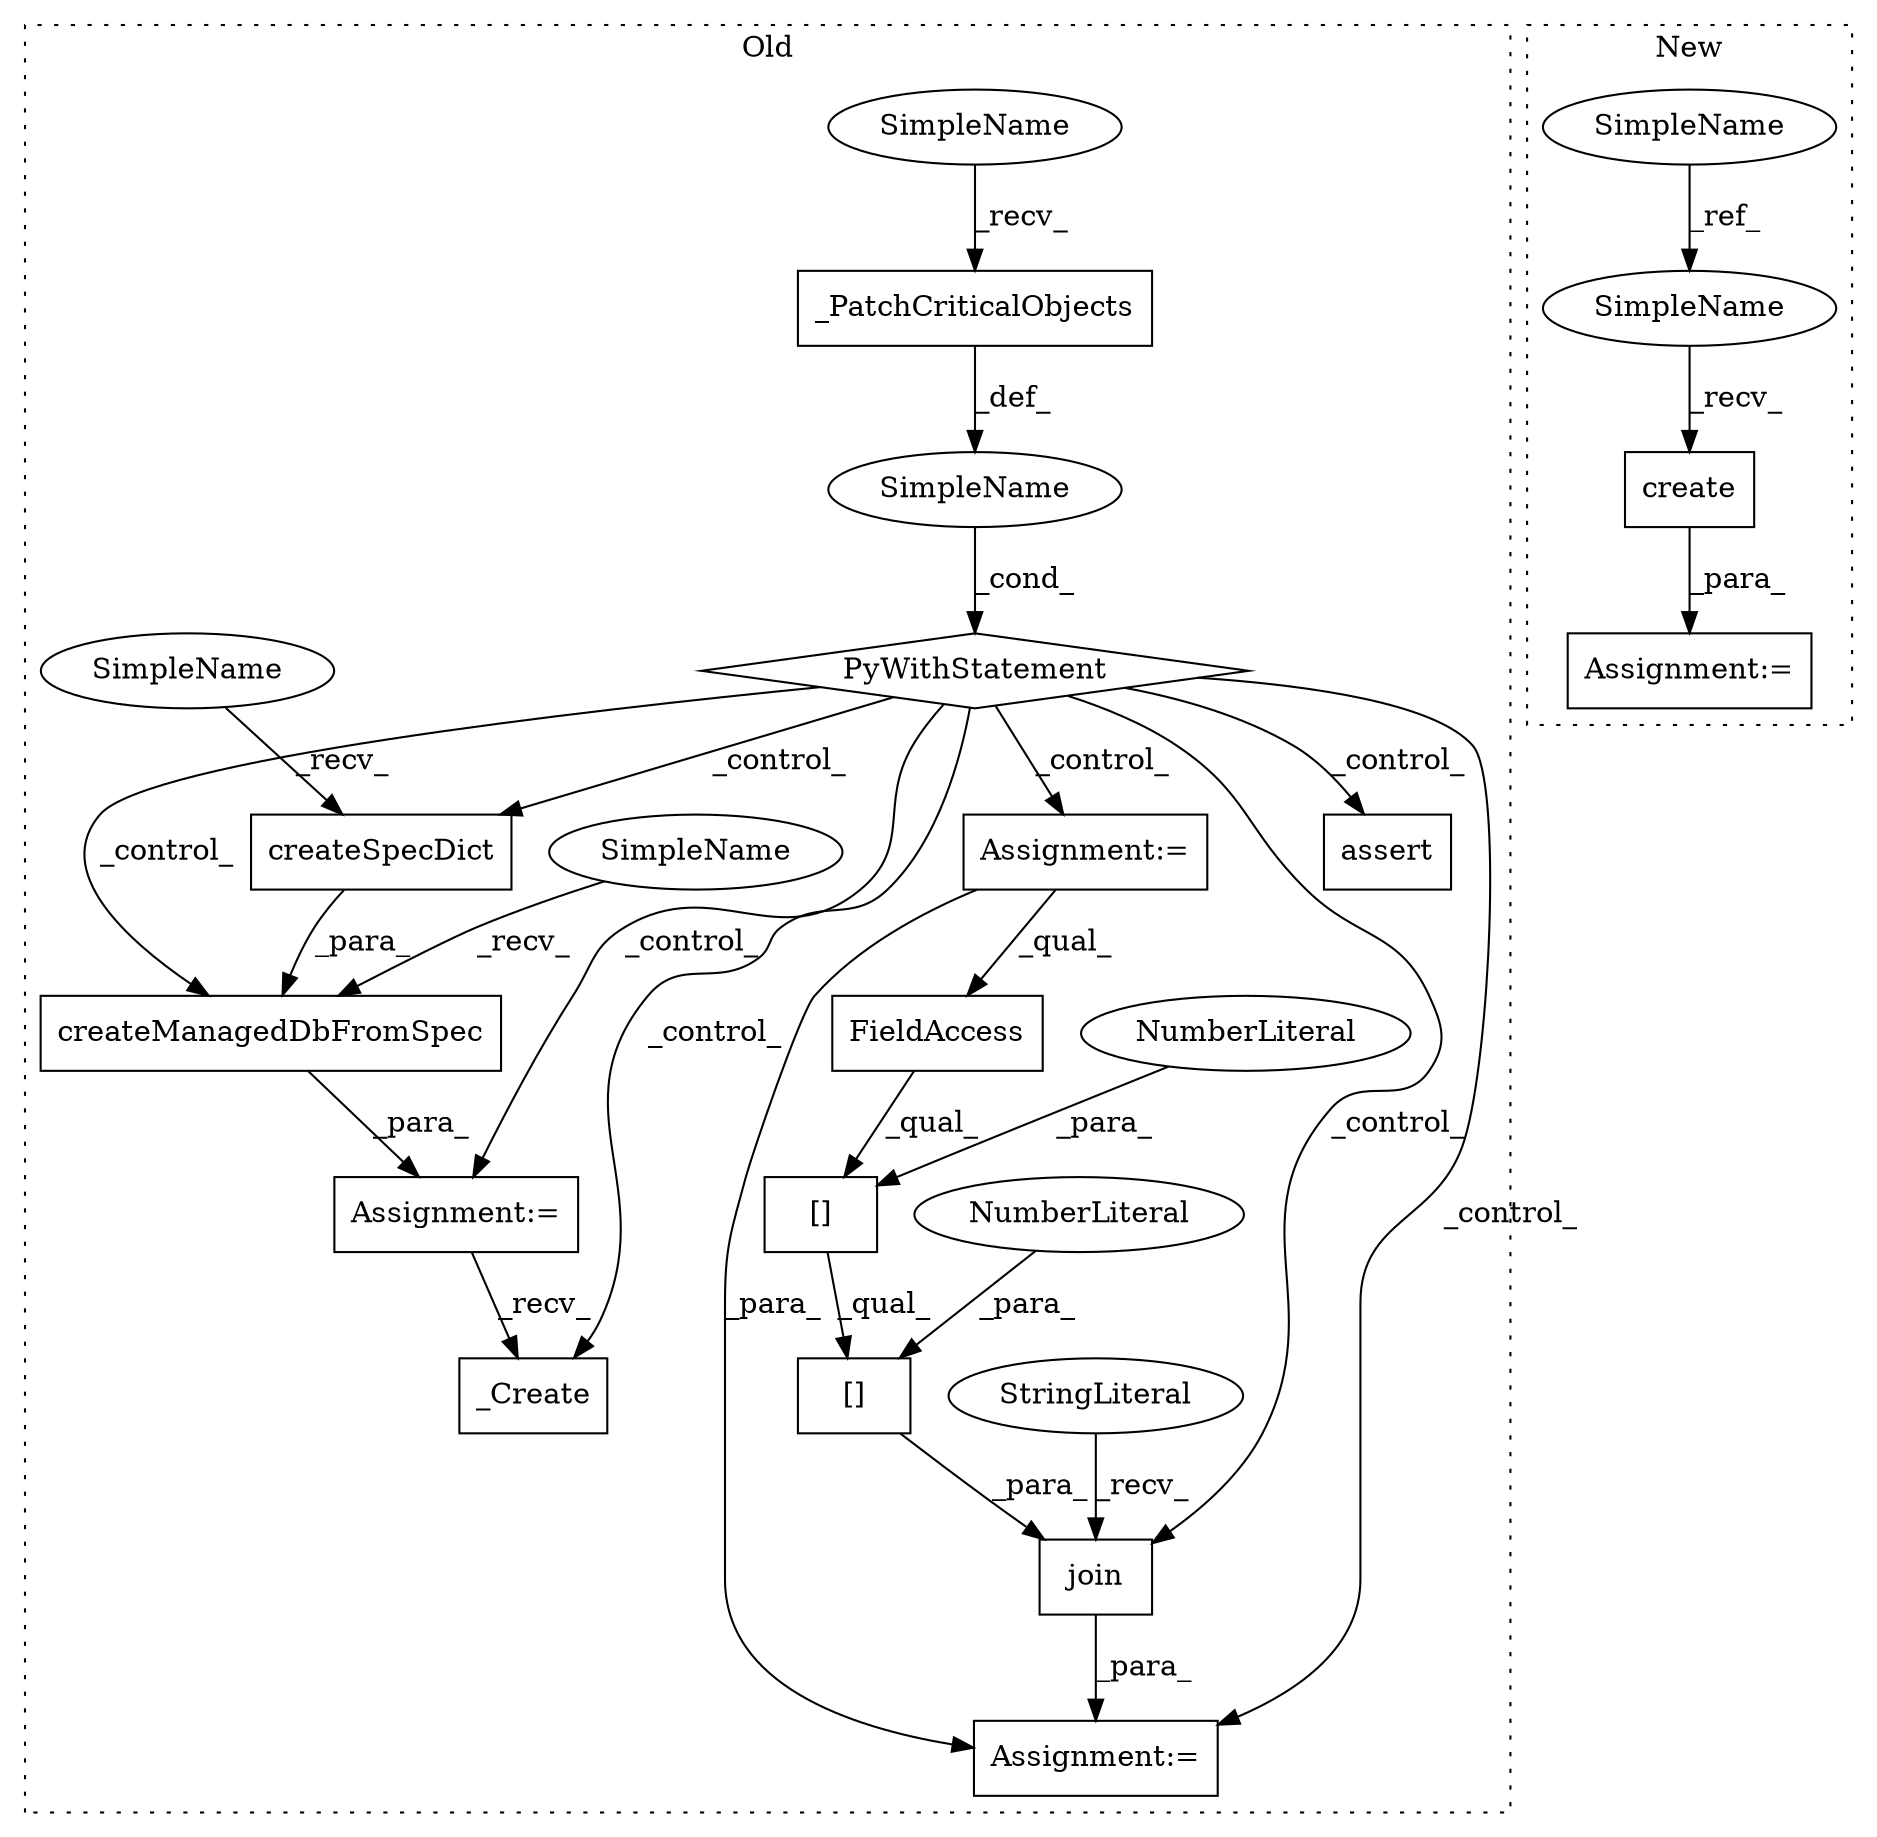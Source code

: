 digraph G {
subgraph cluster0 {
1 [label="_PatchCriticalObjects" a="32" s="4156" l="23" shape="box"];
4 [label="createSpecDict" a="32" s="4251" l="16" shape="box"];
5 [label="_Create" a="32" s="4279" l="9" shape="box"];
6 [label="assert" a="32" s="4301,4340" l="13,1" shape="box"];
7 [label="PyWithStatement" a="104" s="4141,4179" l="10,2" shape="diamond"];
8 [label="SimpleName" a="42" s="" l="" shape="ellipse"];
9 [label="join" a="32" s="4368,4402" l="5,1" shape="box"];
10 [label="[]" a="2" s="4373,4401" l="27,1" shape="box"];
11 [label="NumberLiteral" a="34" s="4400" l="1" shape="ellipse"];
12 [label="[]" a="2" s="4373,4398" l="24,1" shape="box"];
13 [label="NumberLiteral" a="34" s="4397" l="1" shape="ellipse"];
14 [label="FieldAccess" a="22" s="4373" l="23" shape="box"];
15 [label="StringLiteral" a="45" s="4364" l="3" shape="ellipse"];
17 [label="Assignment:=" a="7" s="4216" l="1" shape="box"];
18 [label="Assignment:=" a="7" s="4193" l="13" shape="box"];
19 [label="Assignment:=" a="7" s="4363" l="1" shape="box"];
20 [label="createManagedDbFromSpec" a="32" s="4222,4267" l="24,1" shape="box"];
22 [label="SimpleName" a="42" s="4246" l="4" shape="ellipse"];
23 [label="SimpleName" a="42" s="4217" l="4" shape="ellipse"];
24 [label="SimpleName" a="42" s="4151" l="4" shape="ellipse"];
label = "Old";
style="dotted";
}
subgraph cluster1 {
2 [label="create" a="32" s="4812,4828" l="7,1" shape="box"];
3 [label="SimpleName" a="42" s="4687" l="4" shape="ellipse"];
16 [label="Assignment:=" a="7" s="4806" l="1" shape="box"];
21 [label="SimpleName" a="42" s="4807" l="4" shape="ellipse"];
label = "New";
style="dotted";
}
1 -> 8 [label="_def_"];
2 -> 16 [label="_para_"];
3 -> 21 [label="_ref_"];
4 -> 20 [label="_para_"];
7 -> 4 [label="_control_"];
7 -> 20 [label="_control_"];
7 -> 9 [label="_control_"];
7 -> 6 [label="_control_"];
7 -> 5 [label="_control_"];
7 -> 18 [label="_control_"];
7 -> 17 [label="_control_"];
7 -> 19 [label="_control_"];
8 -> 7 [label="_cond_"];
9 -> 19 [label="_para_"];
10 -> 9 [label="_para_"];
11 -> 10 [label="_para_"];
12 -> 10 [label="_qual_"];
13 -> 12 [label="_para_"];
14 -> 12 [label="_qual_"];
15 -> 9 [label="_recv_"];
17 -> 5 [label="_recv_"];
18 -> 14 [label="_qual_"];
18 -> 19 [label="_para_"];
20 -> 17 [label="_para_"];
21 -> 2 [label="_recv_"];
22 -> 4 [label="_recv_"];
23 -> 20 [label="_recv_"];
24 -> 1 [label="_recv_"];
}